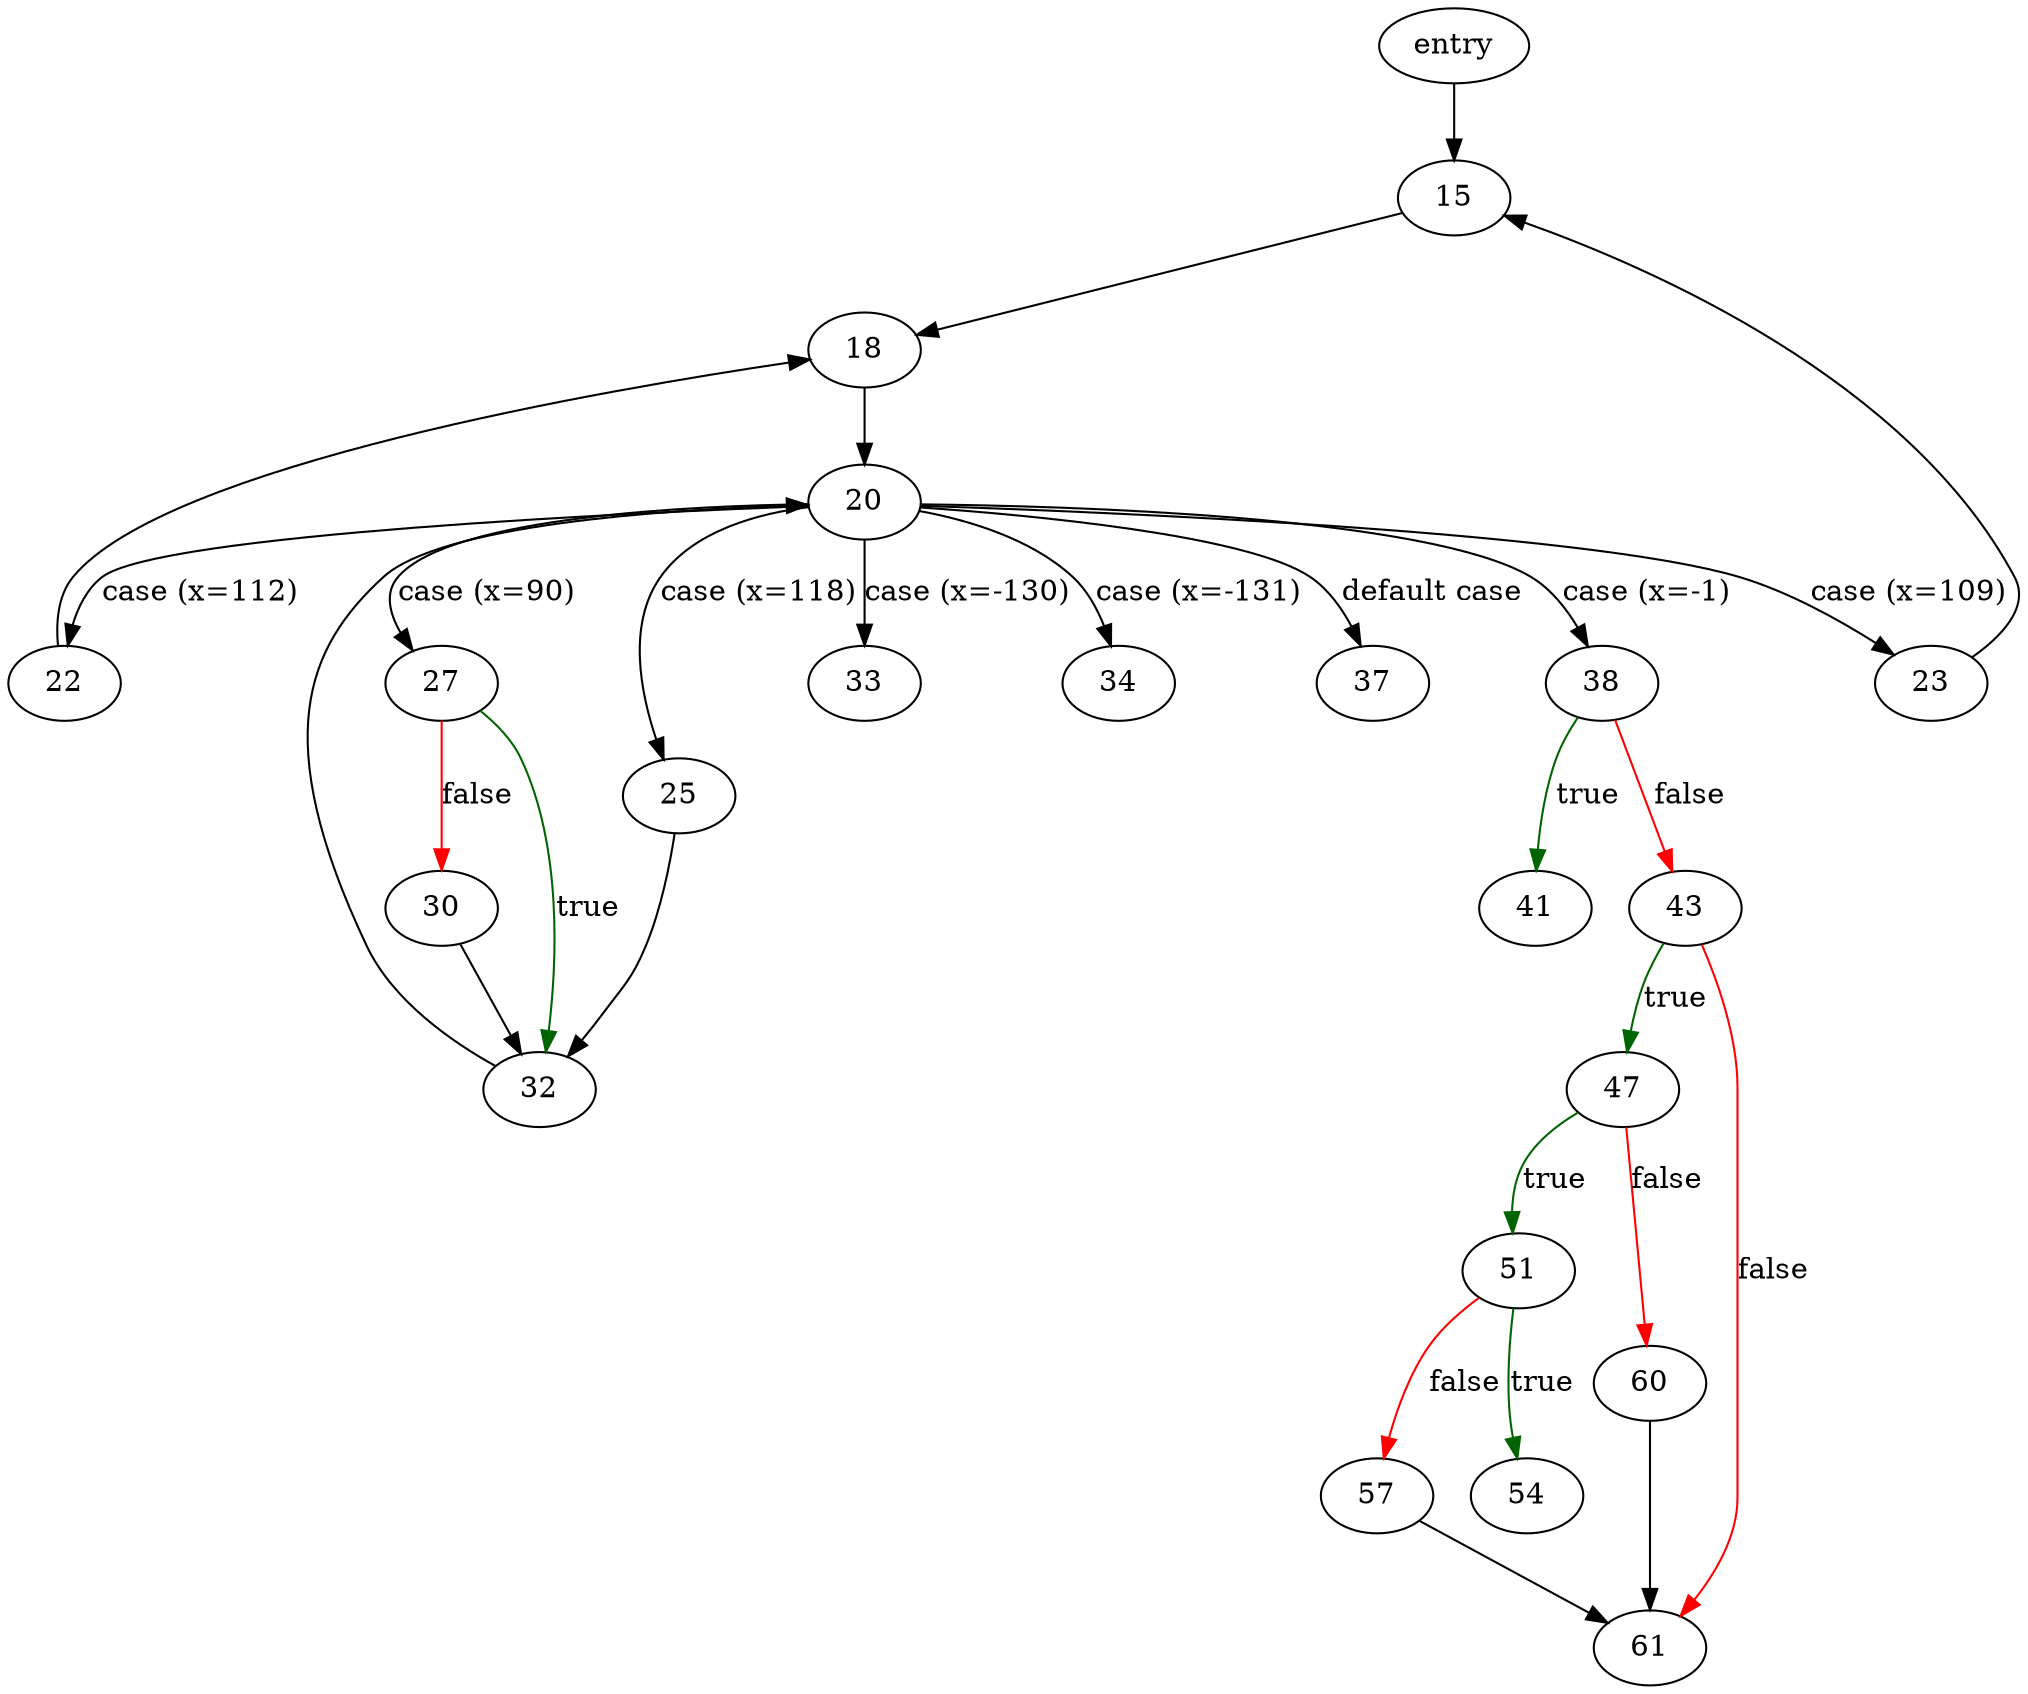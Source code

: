 digraph "main" {
	// Node definitions.
	2 [label=entry];
	15;
	18;
	20;
	22;
	23;
	25;
	27;
	30;
	32;
	33;
	34;
	37;
	38;
	41;
	43;
	47;
	51;
	54;
	57;
	60;
	61;

	// Edge definitions.
	2 -> 15;
	15 -> 18;
	18 -> 20;
	20 -> 22 [label="case (x=112)"];
	20 -> 23 [label="case (x=109)"];
	20 -> 25 [label="case (x=118)"];
	20 -> 27 [label="case (x=90)"];
	20 -> 33 [label="case (x=-130)"];
	20 -> 34 [label="case (x=-131)"];
	20 -> 37 [label="default case"];
	20 -> 38 [label="case (x=-1)"];
	22 -> 18;
	23 -> 15;
	25 -> 32;
	27 -> 30 [
		color=red
		label=false
	];
	27 -> 32 [
		color=darkgreen
		label=true
	];
	30 -> 32;
	32 -> 20;
	38 -> 41 [
		color=darkgreen
		label=true
	];
	38 -> 43 [
		color=red
		label=false
	];
	43 -> 47 [
		color=darkgreen
		label=true
	];
	43 -> 61 [
		color=red
		label=false
	];
	47 -> 51 [
		color=darkgreen
		label=true
	];
	47 -> 60 [
		color=red
		label=false
	];
	51 -> 54 [
		color=darkgreen
		label=true
	];
	51 -> 57 [
		color=red
		label=false
	];
	57 -> 61;
	60 -> 61;
}
